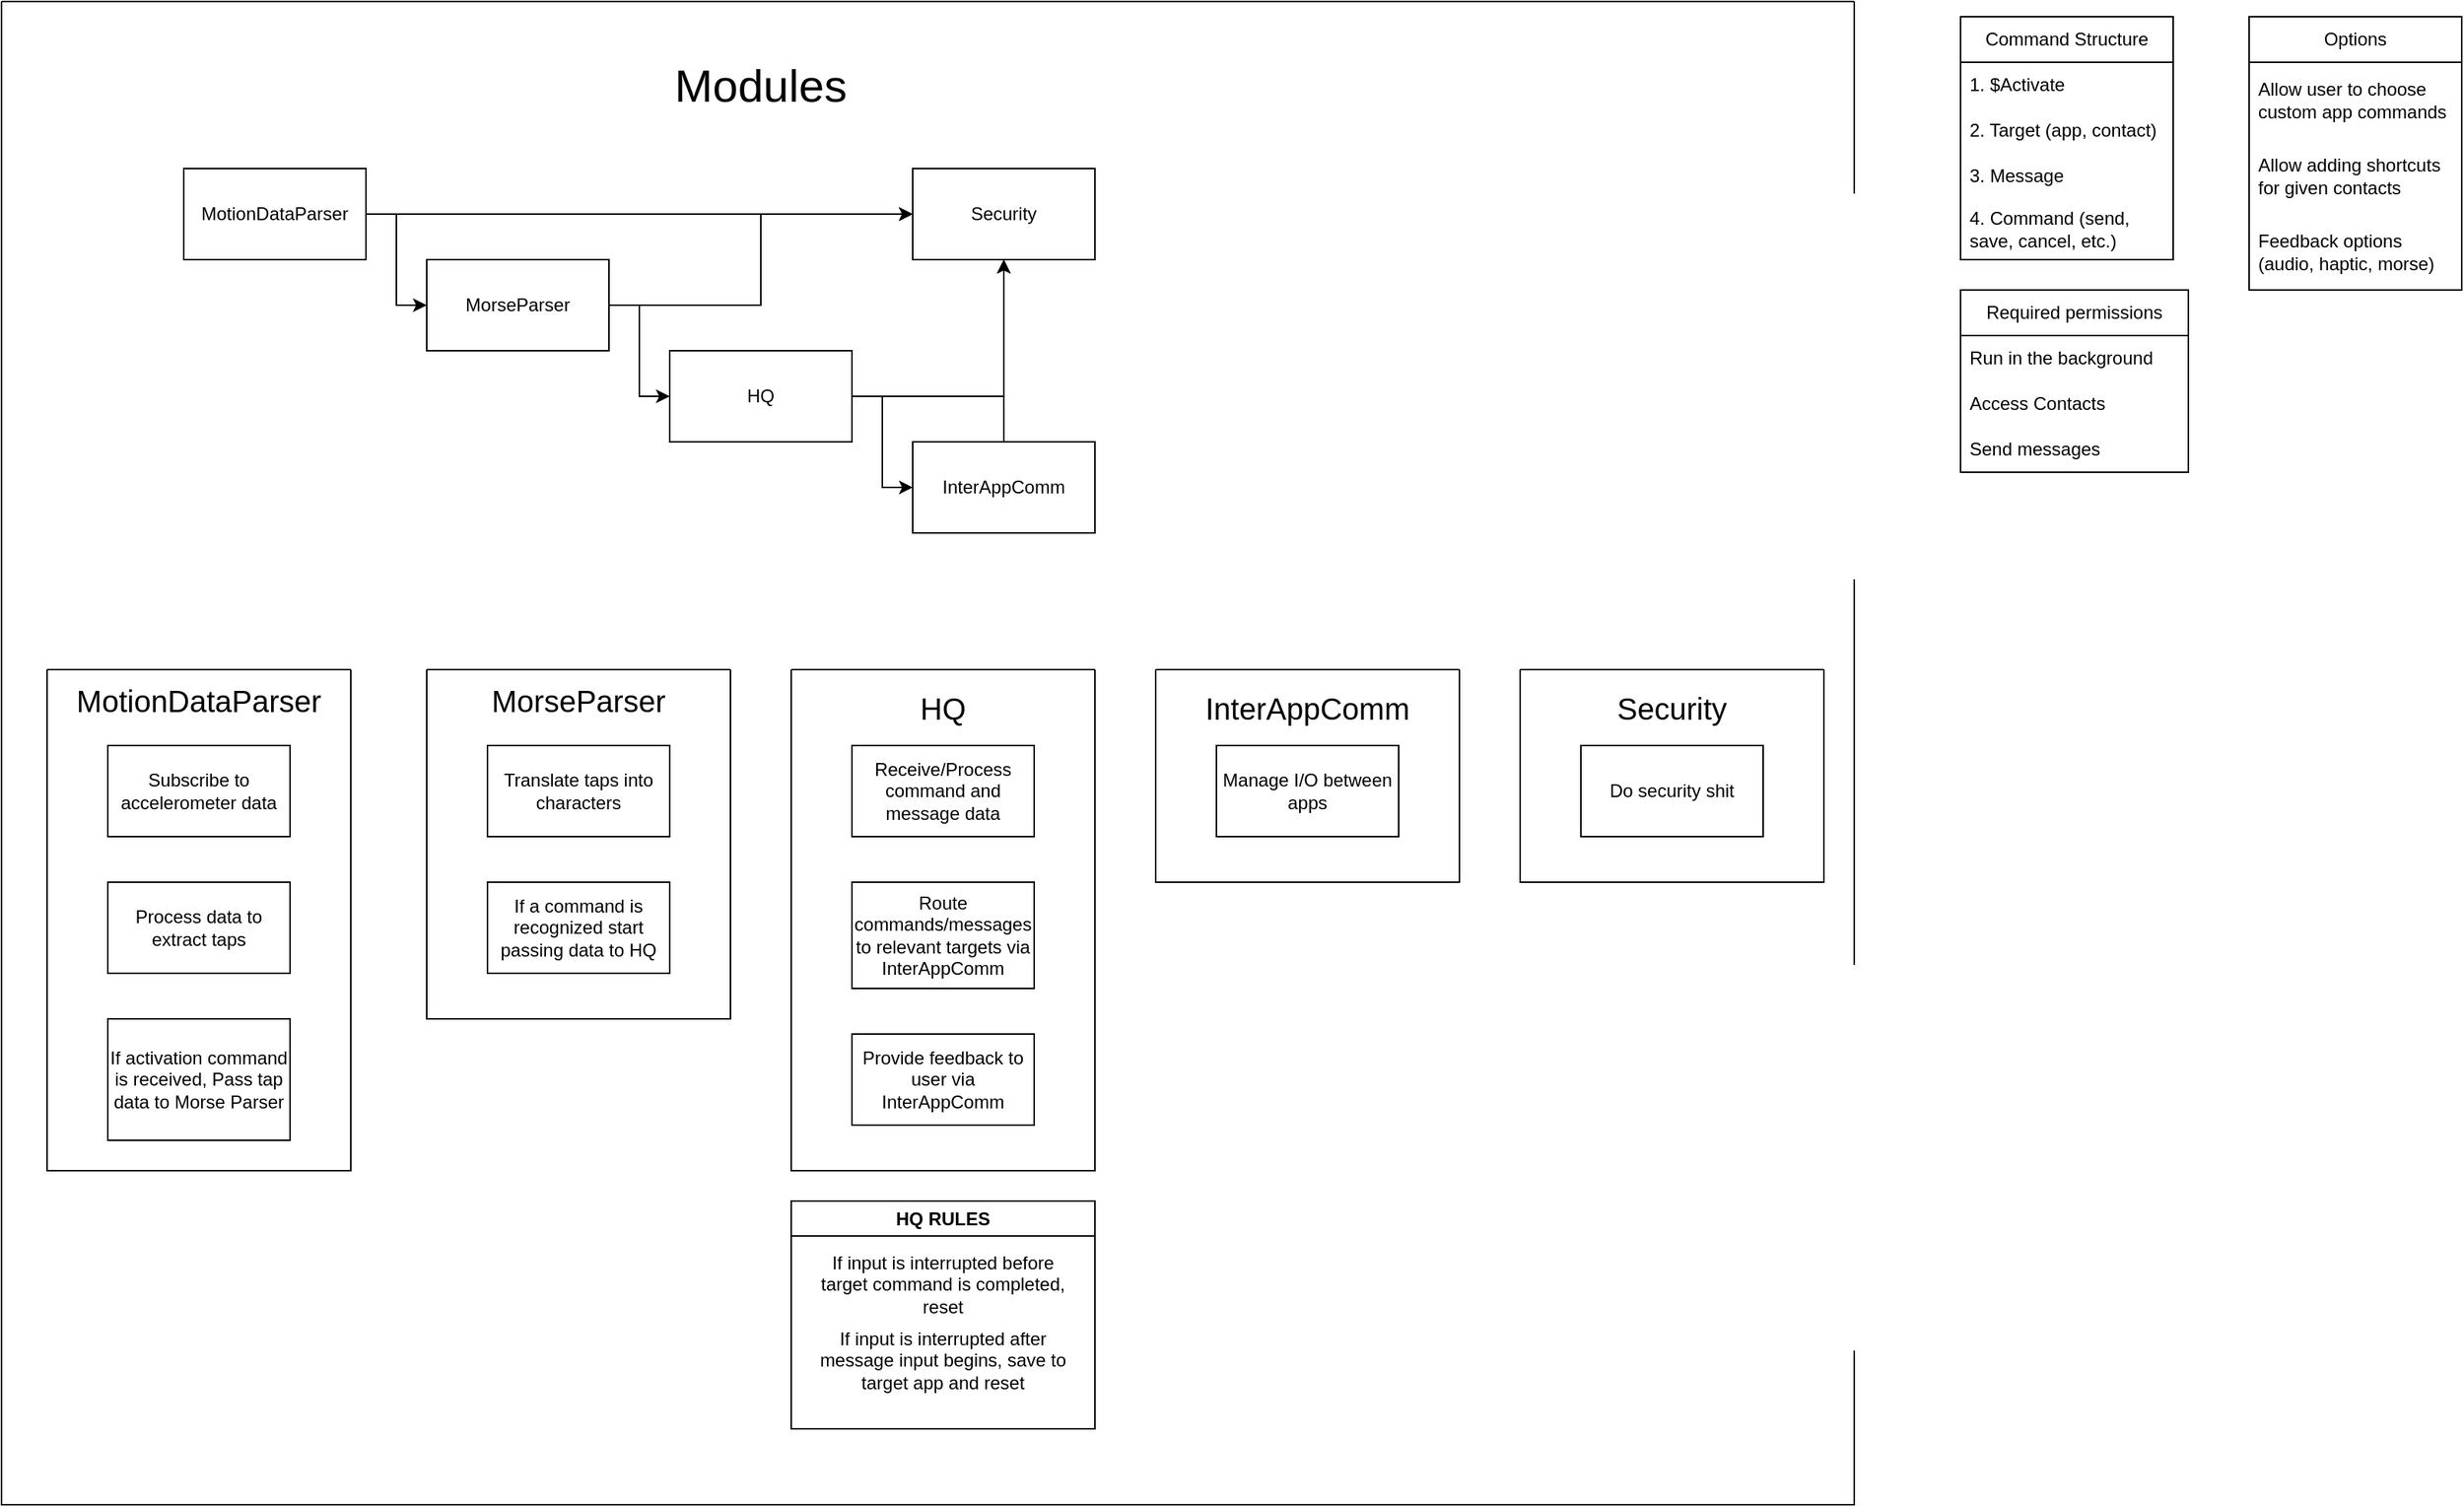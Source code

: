 <mxfile version="24.7.7">
  <diagram name="Page-1" id="2v0b9ODiNAxWGpTKqgTT">
    <mxGraphModel dx="2933" dy="1517" grid="1" gridSize="10" guides="1" tooltips="1" connect="1" arrows="1" fold="1" page="1" pageScale="1" pageWidth="850" pageHeight="1100" math="0" shadow="0">
      <root>
        <mxCell id="0" />
        <mxCell id="1" parent="0" />
        <mxCell id="WJM0juGeJpg9Q3ffJd4M-2" value="&lt;div style=&quot;font-size: 30px;&quot;&gt;Modules&lt;/div&gt;" style="text;html=1;align=center;verticalAlign=middle;whiteSpace=wrap;rounded=0;" vertex="1" parent="1">
          <mxGeometry x="470" y="130" width="60" height="30" as="geometry" />
        </mxCell>
        <mxCell id="WJM0juGeJpg9Q3ffJd4M-13" value="" style="edgeStyle=orthogonalEdgeStyle;rounded=0;orthogonalLoop=1;jettySize=auto;html=1;" edge="1" parent="1" source="WJM0juGeJpg9Q3ffJd4M-3" target="WJM0juGeJpg9Q3ffJd4M-5">
          <mxGeometry relative="1" as="geometry" />
        </mxCell>
        <mxCell id="WJM0juGeJpg9Q3ffJd4M-16" style="edgeStyle=orthogonalEdgeStyle;rounded=0;orthogonalLoop=1;jettySize=auto;html=1;entryX=0;entryY=0.5;entryDx=0;entryDy=0;" edge="1" parent="1" source="WJM0juGeJpg9Q3ffJd4M-3" target="WJM0juGeJpg9Q3ffJd4M-8">
          <mxGeometry relative="1" as="geometry" />
        </mxCell>
        <mxCell id="WJM0juGeJpg9Q3ffJd4M-3" value="MotionDataParser" style="rounded=0;whiteSpace=wrap;html=1;" vertex="1" parent="1">
          <mxGeometry x="120" y="200" width="120" height="60" as="geometry" />
        </mxCell>
        <mxCell id="WJM0juGeJpg9Q3ffJd4M-14" value="" style="edgeStyle=orthogonalEdgeStyle;rounded=0;orthogonalLoop=1;jettySize=auto;html=1;" edge="1" parent="1" source="WJM0juGeJpg9Q3ffJd4M-5" target="WJM0juGeJpg9Q3ffJd4M-6">
          <mxGeometry relative="1" as="geometry" />
        </mxCell>
        <mxCell id="WJM0juGeJpg9Q3ffJd4M-17" style="edgeStyle=orthogonalEdgeStyle;rounded=0;orthogonalLoop=1;jettySize=auto;html=1;entryX=0;entryY=0.5;entryDx=0;entryDy=0;" edge="1" parent="1" source="WJM0juGeJpg9Q3ffJd4M-5" target="WJM0juGeJpg9Q3ffJd4M-8">
          <mxGeometry relative="1" as="geometry" />
        </mxCell>
        <mxCell id="WJM0juGeJpg9Q3ffJd4M-5" value="&lt;div&gt;MorseParser&lt;/div&gt;" style="rounded=0;whiteSpace=wrap;html=1;" vertex="1" parent="1">
          <mxGeometry x="280" y="260" width="120" height="60" as="geometry" />
        </mxCell>
        <mxCell id="WJM0juGeJpg9Q3ffJd4M-15" value="" style="edgeStyle=orthogonalEdgeStyle;rounded=0;orthogonalLoop=1;jettySize=auto;html=1;" edge="1" parent="1" source="WJM0juGeJpg9Q3ffJd4M-6" target="WJM0juGeJpg9Q3ffJd4M-7">
          <mxGeometry relative="1" as="geometry" />
        </mxCell>
        <mxCell id="WJM0juGeJpg9Q3ffJd4M-20" style="edgeStyle=orthogonalEdgeStyle;rounded=0;orthogonalLoop=1;jettySize=auto;html=1;entryX=0.5;entryY=1;entryDx=0;entryDy=0;" edge="1" parent="1" source="WJM0juGeJpg9Q3ffJd4M-6" target="WJM0juGeJpg9Q3ffJd4M-8">
          <mxGeometry relative="1" as="geometry" />
        </mxCell>
        <mxCell id="WJM0juGeJpg9Q3ffJd4M-6" value="HQ" style="rounded=0;whiteSpace=wrap;html=1;" vertex="1" parent="1">
          <mxGeometry x="440" y="320" width="120" height="60" as="geometry" />
        </mxCell>
        <mxCell id="WJM0juGeJpg9Q3ffJd4M-21" style="edgeStyle=orthogonalEdgeStyle;rounded=0;orthogonalLoop=1;jettySize=auto;html=1;entryX=0.5;entryY=1;entryDx=0;entryDy=0;" edge="1" parent="1" source="WJM0juGeJpg9Q3ffJd4M-7" target="WJM0juGeJpg9Q3ffJd4M-8">
          <mxGeometry relative="1" as="geometry" />
        </mxCell>
        <mxCell id="WJM0juGeJpg9Q3ffJd4M-7" value="InterAppComm" style="rounded=0;whiteSpace=wrap;html=1;" vertex="1" parent="1">
          <mxGeometry x="600" y="380" width="120" height="60" as="geometry" />
        </mxCell>
        <mxCell id="WJM0juGeJpg9Q3ffJd4M-8" value="Security" style="rounded=0;whiteSpace=wrap;html=1;" vertex="1" parent="1">
          <mxGeometry x="600" y="200" width="120" height="60" as="geometry" />
        </mxCell>
        <mxCell id="WJM0juGeJpg9Q3ffJd4M-27" value="" style="swimlane;startSize=0;" vertex="1" parent="1">
          <mxGeometry x="30" y="530" width="200" height="330" as="geometry" />
        </mxCell>
        <mxCell id="WJM0juGeJpg9Q3ffJd4M-22" value="&lt;div style=&quot;font-size: 13px;&quot;&gt;&lt;font style=&quot;font-size: 20px;&quot;&gt;MotionDataParser&lt;/font&gt;&lt;/div&gt;" style="text;html=1;align=center;verticalAlign=middle;whiteSpace=wrap;rounded=0;" vertex="1" parent="WJM0juGeJpg9Q3ffJd4M-27">
          <mxGeometry x="70" y="5" width="60" height="30" as="geometry" />
        </mxCell>
        <mxCell id="WJM0juGeJpg9Q3ffJd4M-24" value="&lt;div&gt;Subscribe to accelerometer data&lt;/div&gt;" style="rounded=0;whiteSpace=wrap;html=1;" vertex="1" parent="WJM0juGeJpg9Q3ffJd4M-27">
          <mxGeometry x="40" y="50" width="120" height="60" as="geometry" />
        </mxCell>
        <mxCell id="WJM0juGeJpg9Q3ffJd4M-25" value="Process data to extract taps" style="rounded=0;whiteSpace=wrap;html=1;" vertex="1" parent="WJM0juGeJpg9Q3ffJd4M-27">
          <mxGeometry x="40" y="140" width="120" height="60" as="geometry" />
        </mxCell>
        <mxCell id="WJM0juGeJpg9Q3ffJd4M-26" value="If activation command is received, Pass tap data to Morse Parser" style="rounded=0;whiteSpace=wrap;html=1;" vertex="1" parent="WJM0juGeJpg9Q3ffJd4M-27">
          <mxGeometry x="40" y="230" width="120" height="80" as="geometry" />
        </mxCell>
        <mxCell id="WJM0juGeJpg9Q3ffJd4M-33" value="" style="swimlane;startSize=0;" vertex="1" parent="1">
          <mxGeometry x="280" y="530" width="200" height="230" as="geometry" />
        </mxCell>
        <mxCell id="WJM0juGeJpg9Q3ffJd4M-34" value="&lt;font style=&quot;font-size: 20px;&quot;&gt;MorseParser&lt;/font&gt;" style="text;html=1;align=center;verticalAlign=middle;whiteSpace=wrap;rounded=0;" vertex="1" parent="WJM0juGeJpg9Q3ffJd4M-33">
          <mxGeometry x="70" y="5" width="60" height="30" as="geometry" />
        </mxCell>
        <mxCell id="WJM0juGeJpg9Q3ffJd4M-35" value="Translate taps into characters" style="rounded=0;whiteSpace=wrap;html=1;" vertex="1" parent="WJM0juGeJpg9Q3ffJd4M-33">
          <mxGeometry x="40" y="50" width="120" height="60" as="geometry" />
        </mxCell>
        <mxCell id="WJM0juGeJpg9Q3ffJd4M-36" value="If a command is recognized start passing data to HQ" style="rounded=0;whiteSpace=wrap;html=1;" vertex="1" parent="WJM0juGeJpg9Q3ffJd4M-33">
          <mxGeometry x="40" y="140" width="120" height="60" as="geometry" />
        </mxCell>
        <mxCell id="WJM0juGeJpg9Q3ffJd4M-37" value="" style="swimlane;startSize=0;" vertex="1" parent="1">
          <mxGeometry x="520" y="530" width="200" height="330" as="geometry" />
        </mxCell>
        <mxCell id="WJM0juGeJpg9Q3ffJd4M-38" value="&lt;font style=&quot;font-size: 20px;&quot;&gt;HQ&lt;/font&gt;" style="text;html=1;align=center;verticalAlign=middle;whiteSpace=wrap;rounded=0;" vertex="1" parent="WJM0juGeJpg9Q3ffJd4M-37">
          <mxGeometry x="70" y="15" width="60" height="20" as="geometry" />
        </mxCell>
        <mxCell id="WJM0juGeJpg9Q3ffJd4M-40" value="Receive/Process command and message data" style="rounded=0;whiteSpace=wrap;html=1;" vertex="1" parent="WJM0juGeJpg9Q3ffJd4M-37">
          <mxGeometry x="40" y="50" width="120" height="60" as="geometry" />
        </mxCell>
        <mxCell id="WJM0juGeJpg9Q3ffJd4M-41" value="Route commands/messages to relevant targets via InterAppComm" style="rounded=0;whiteSpace=wrap;html=1;" vertex="1" parent="WJM0juGeJpg9Q3ffJd4M-37">
          <mxGeometry x="40" y="140" width="120" height="70" as="geometry" />
        </mxCell>
        <mxCell id="WJM0juGeJpg9Q3ffJd4M-52" value="Provide feedback to user via InterAppComm" style="rounded=0;whiteSpace=wrap;html=1;" vertex="1" parent="WJM0juGeJpg9Q3ffJd4M-37">
          <mxGeometry x="40" y="240" width="120" height="60" as="geometry" />
        </mxCell>
        <mxCell id="WJM0juGeJpg9Q3ffJd4M-42" value="HQ RULES" style="swimlane;whiteSpace=wrap;html=1;" vertex="1" parent="1">
          <mxGeometry x="520" y="880" width="200" height="150" as="geometry" />
        </mxCell>
        <mxCell id="WJM0juGeJpg9Q3ffJd4M-43" value="If input is interrupted before target command is completed, reset " style="text;html=1;align=center;verticalAlign=middle;whiteSpace=wrap;rounded=0;" vertex="1" parent="WJM0juGeJpg9Q3ffJd4M-42">
          <mxGeometry x="10" y="40" width="180" height="30" as="geometry" />
        </mxCell>
        <mxCell id="WJM0juGeJpg9Q3ffJd4M-44" value="If input is interrupted after message input begins, save to target app and reset" style="text;html=1;align=center;verticalAlign=middle;whiteSpace=wrap;rounded=0;" vertex="1" parent="WJM0juGeJpg9Q3ffJd4M-42">
          <mxGeometry x="10" y="90" width="180" height="30" as="geometry" />
        </mxCell>
        <mxCell id="WJM0juGeJpg9Q3ffJd4M-45" value="" style="swimlane;startSize=0;" vertex="1" parent="1">
          <mxGeometry x="760" y="530" width="200" height="140" as="geometry" />
        </mxCell>
        <mxCell id="WJM0juGeJpg9Q3ffJd4M-46" value="&lt;font style=&quot;font-size: 20px;&quot;&gt;InterAppComm&lt;/font&gt;" style="text;html=1;align=center;verticalAlign=middle;whiteSpace=wrap;rounded=0;" vertex="1" parent="WJM0juGeJpg9Q3ffJd4M-45">
          <mxGeometry x="70" y="10" width="60" height="30" as="geometry" />
        </mxCell>
        <mxCell id="WJM0juGeJpg9Q3ffJd4M-47" value="Manage I/O between apps" style="rounded=0;whiteSpace=wrap;html=1;" vertex="1" parent="WJM0juGeJpg9Q3ffJd4M-45">
          <mxGeometry x="40" y="50" width="120" height="60" as="geometry" />
        </mxCell>
        <mxCell id="WJM0juGeJpg9Q3ffJd4M-49" value="" style="swimlane;startSize=0;" vertex="1" parent="1">
          <mxGeometry x="1000" y="530" width="200" height="140" as="geometry" />
        </mxCell>
        <mxCell id="WJM0juGeJpg9Q3ffJd4M-50" value="&lt;font style=&quot;font-size: 20px;&quot;&gt;Security&lt;/font&gt;" style="text;html=1;align=center;verticalAlign=middle;whiteSpace=wrap;rounded=0;" vertex="1" parent="WJM0juGeJpg9Q3ffJd4M-49">
          <mxGeometry x="70" y="10" width="60" height="30" as="geometry" />
        </mxCell>
        <mxCell id="WJM0juGeJpg9Q3ffJd4M-51" value="Do security shit" style="rounded=0;whiteSpace=wrap;html=1;" vertex="1" parent="WJM0juGeJpg9Q3ffJd4M-49">
          <mxGeometry x="40" y="50" width="120" height="60" as="geometry" />
        </mxCell>
        <mxCell id="WJM0juGeJpg9Q3ffJd4M-53" value="" style="swimlane;startSize=0;" vertex="1" parent="1">
          <mxGeometry y="90" width="1220" height="990" as="geometry" />
        </mxCell>
        <mxCell id="WJM0juGeJpg9Q3ffJd4M-60" value="Command Structure" style="swimlane;fontStyle=0;childLayout=stackLayout;horizontal=1;startSize=30;horizontalStack=0;resizeParent=1;resizeParentMax=0;resizeLast=0;collapsible=1;marginBottom=0;whiteSpace=wrap;html=1;" vertex="1" parent="1">
          <mxGeometry x="1290" y="100" width="140" height="160" as="geometry" />
        </mxCell>
        <mxCell id="WJM0juGeJpg9Q3ffJd4M-61" value="1. $Activate" style="text;strokeColor=none;fillColor=none;align=left;verticalAlign=middle;spacingLeft=4;spacingRight=4;overflow=hidden;points=[[0,0.5],[1,0.5]];portConstraint=eastwest;rotatable=0;whiteSpace=wrap;html=1;" vertex="1" parent="WJM0juGeJpg9Q3ffJd4M-60">
          <mxGeometry y="30" width="140" height="30" as="geometry" />
        </mxCell>
        <mxCell id="WJM0juGeJpg9Q3ffJd4M-62" value="2. Target (app, contact)" style="text;strokeColor=none;fillColor=none;align=left;verticalAlign=middle;spacingLeft=4;spacingRight=4;overflow=hidden;points=[[0,0.5],[1,0.5]];portConstraint=eastwest;rotatable=0;whiteSpace=wrap;html=1;" vertex="1" parent="WJM0juGeJpg9Q3ffJd4M-60">
          <mxGeometry y="60" width="140" height="30" as="geometry" />
        </mxCell>
        <mxCell id="WJM0juGeJpg9Q3ffJd4M-63" value="3. Message" style="text;strokeColor=none;fillColor=none;align=left;verticalAlign=middle;spacingLeft=4;spacingRight=4;overflow=hidden;points=[[0,0.5],[1,0.5]];portConstraint=eastwest;rotatable=0;whiteSpace=wrap;html=1;" vertex="1" parent="WJM0juGeJpg9Q3ffJd4M-60">
          <mxGeometry y="90" width="140" height="30" as="geometry" />
        </mxCell>
        <mxCell id="WJM0juGeJpg9Q3ffJd4M-64" value="4. Command (send, save, cancel, etc.)" style="text;strokeColor=none;fillColor=none;align=left;verticalAlign=middle;spacingLeft=4;spacingRight=4;overflow=hidden;points=[[0,0.5],[1,0.5]];portConstraint=eastwest;rotatable=0;whiteSpace=wrap;html=1;" vertex="1" parent="WJM0juGeJpg9Q3ffJd4M-60">
          <mxGeometry y="120" width="140" height="40" as="geometry" />
        </mxCell>
        <mxCell id="WJM0juGeJpg9Q3ffJd4M-65" value="Options" style="swimlane;fontStyle=0;childLayout=stackLayout;horizontal=1;startSize=30;horizontalStack=0;resizeParent=1;resizeParentMax=0;resizeLast=0;collapsible=1;marginBottom=0;whiteSpace=wrap;html=1;" vertex="1" parent="1">
          <mxGeometry x="1480" y="100" width="140" height="180" as="geometry" />
        </mxCell>
        <mxCell id="WJM0juGeJpg9Q3ffJd4M-66" value="Allow user to choose custom app commands" style="text;strokeColor=none;fillColor=none;align=left;verticalAlign=middle;spacingLeft=4;spacingRight=4;overflow=hidden;points=[[0,0.5],[1,0.5]];portConstraint=eastwest;rotatable=0;whiteSpace=wrap;html=1;" vertex="1" parent="WJM0juGeJpg9Q3ffJd4M-65">
          <mxGeometry y="30" width="140" height="50" as="geometry" />
        </mxCell>
        <mxCell id="WJM0juGeJpg9Q3ffJd4M-67" value="&lt;div&gt;Allow adding shortcuts for given contacts&lt;/div&gt;" style="text;strokeColor=none;fillColor=none;align=left;verticalAlign=middle;spacingLeft=4;spacingRight=4;overflow=hidden;points=[[0,0.5],[1,0.5]];portConstraint=eastwest;rotatable=0;whiteSpace=wrap;html=1;" vertex="1" parent="WJM0juGeJpg9Q3ffJd4M-65">
          <mxGeometry y="80" width="140" height="50" as="geometry" />
        </mxCell>
        <mxCell id="WJM0juGeJpg9Q3ffJd4M-68" value="Feedback options (audio, haptic, morse)" style="text;strokeColor=none;fillColor=none;align=left;verticalAlign=middle;spacingLeft=4;spacingRight=4;overflow=hidden;points=[[0,0.5],[1,0.5]];portConstraint=eastwest;rotatable=0;whiteSpace=wrap;html=1;" vertex="1" parent="WJM0juGeJpg9Q3ffJd4M-65">
          <mxGeometry y="130" width="140" height="50" as="geometry" />
        </mxCell>
        <mxCell id="WJM0juGeJpg9Q3ffJd4M-69" value="Required permissions" style="swimlane;fontStyle=0;childLayout=stackLayout;horizontal=1;startSize=30;horizontalStack=0;resizeParent=1;resizeParentMax=0;resizeLast=0;collapsible=1;marginBottom=0;whiteSpace=wrap;html=1;" vertex="1" parent="1">
          <mxGeometry x="1290" y="280" width="150" height="120" as="geometry" />
        </mxCell>
        <mxCell id="WJM0juGeJpg9Q3ffJd4M-70" value="Run in the background" style="text;strokeColor=none;fillColor=none;align=left;verticalAlign=middle;spacingLeft=4;spacingRight=4;overflow=hidden;points=[[0,0.5],[1,0.5]];portConstraint=eastwest;rotatable=0;whiteSpace=wrap;html=1;" vertex="1" parent="WJM0juGeJpg9Q3ffJd4M-69">
          <mxGeometry y="30" width="150" height="30" as="geometry" />
        </mxCell>
        <mxCell id="WJM0juGeJpg9Q3ffJd4M-71" value="Access Contacts" style="text;strokeColor=none;fillColor=none;align=left;verticalAlign=middle;spacingLeft=4;spacingRight=4;overflow=hidden;points=[[0,0.5],[1,0.5]];portConstraint=eastwest;rotatable=0;whiteSpace=wrap;html=1;" vertex="1" parent="WJM0juGeJpg9Q3ffJd4M-69">
          <mxGeometry y="60" width="150" height="30" as="geometry" />
        </mxCell>
        <mxCell id="WJM0juGeJpg9Q3ffJd4M-72" value="Send messages" style="text;strokeColor=none;fillColor=none;align=left;verticalAlign=middle;spacingLeft=4;spacingRight=4;overflow=hidden;points=[[0,0.5],[1,0.5]];portConstraint=eastwest;rotatable=0;whiteSpace=wrap;html=1;" vertex="1" parent="WJM0juGeJpg9Q3ffJd4M-69">
          <mxGeometry y="90" width="150" height="30" as="geometry" />
        </mxCell>
      </root>
    </mxGraphModel>
  </diagram>
</mxfile>
